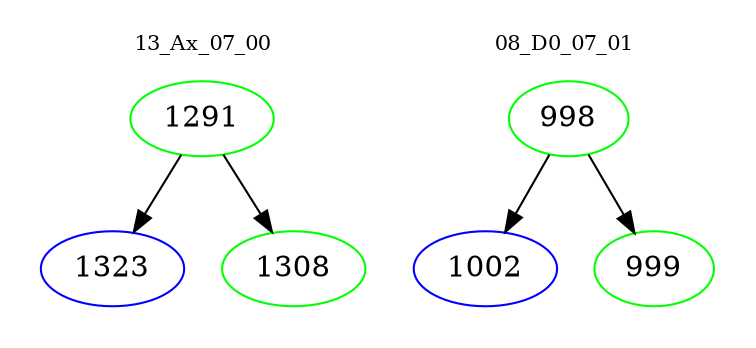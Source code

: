digraph{
subgraph cluster_0 {
color = white
label = "13_Ax_07_00";
fontsize=10;
T0_1291 [label="1291", color="green"]
T0_1291 -> T0_1323 [color="black"]
T0_1323 [label="1323", color="blue"]
T0_1291 -> T0_1308 [color="black"]
T0_1308 [label="1308", color="green"]
}
subgraph cluster_1 {
color = white
label = "08_D0_07_01";
fontsize=10;
T1_998 [label="998", color="green"]
T1_998 -> T1_1002 [color="black"]
T1_1002 [label="1002", color="blue"]
T1_998 -> T1_999 [color="black"]
T1_999 [label="999", color="green"]
}
}

